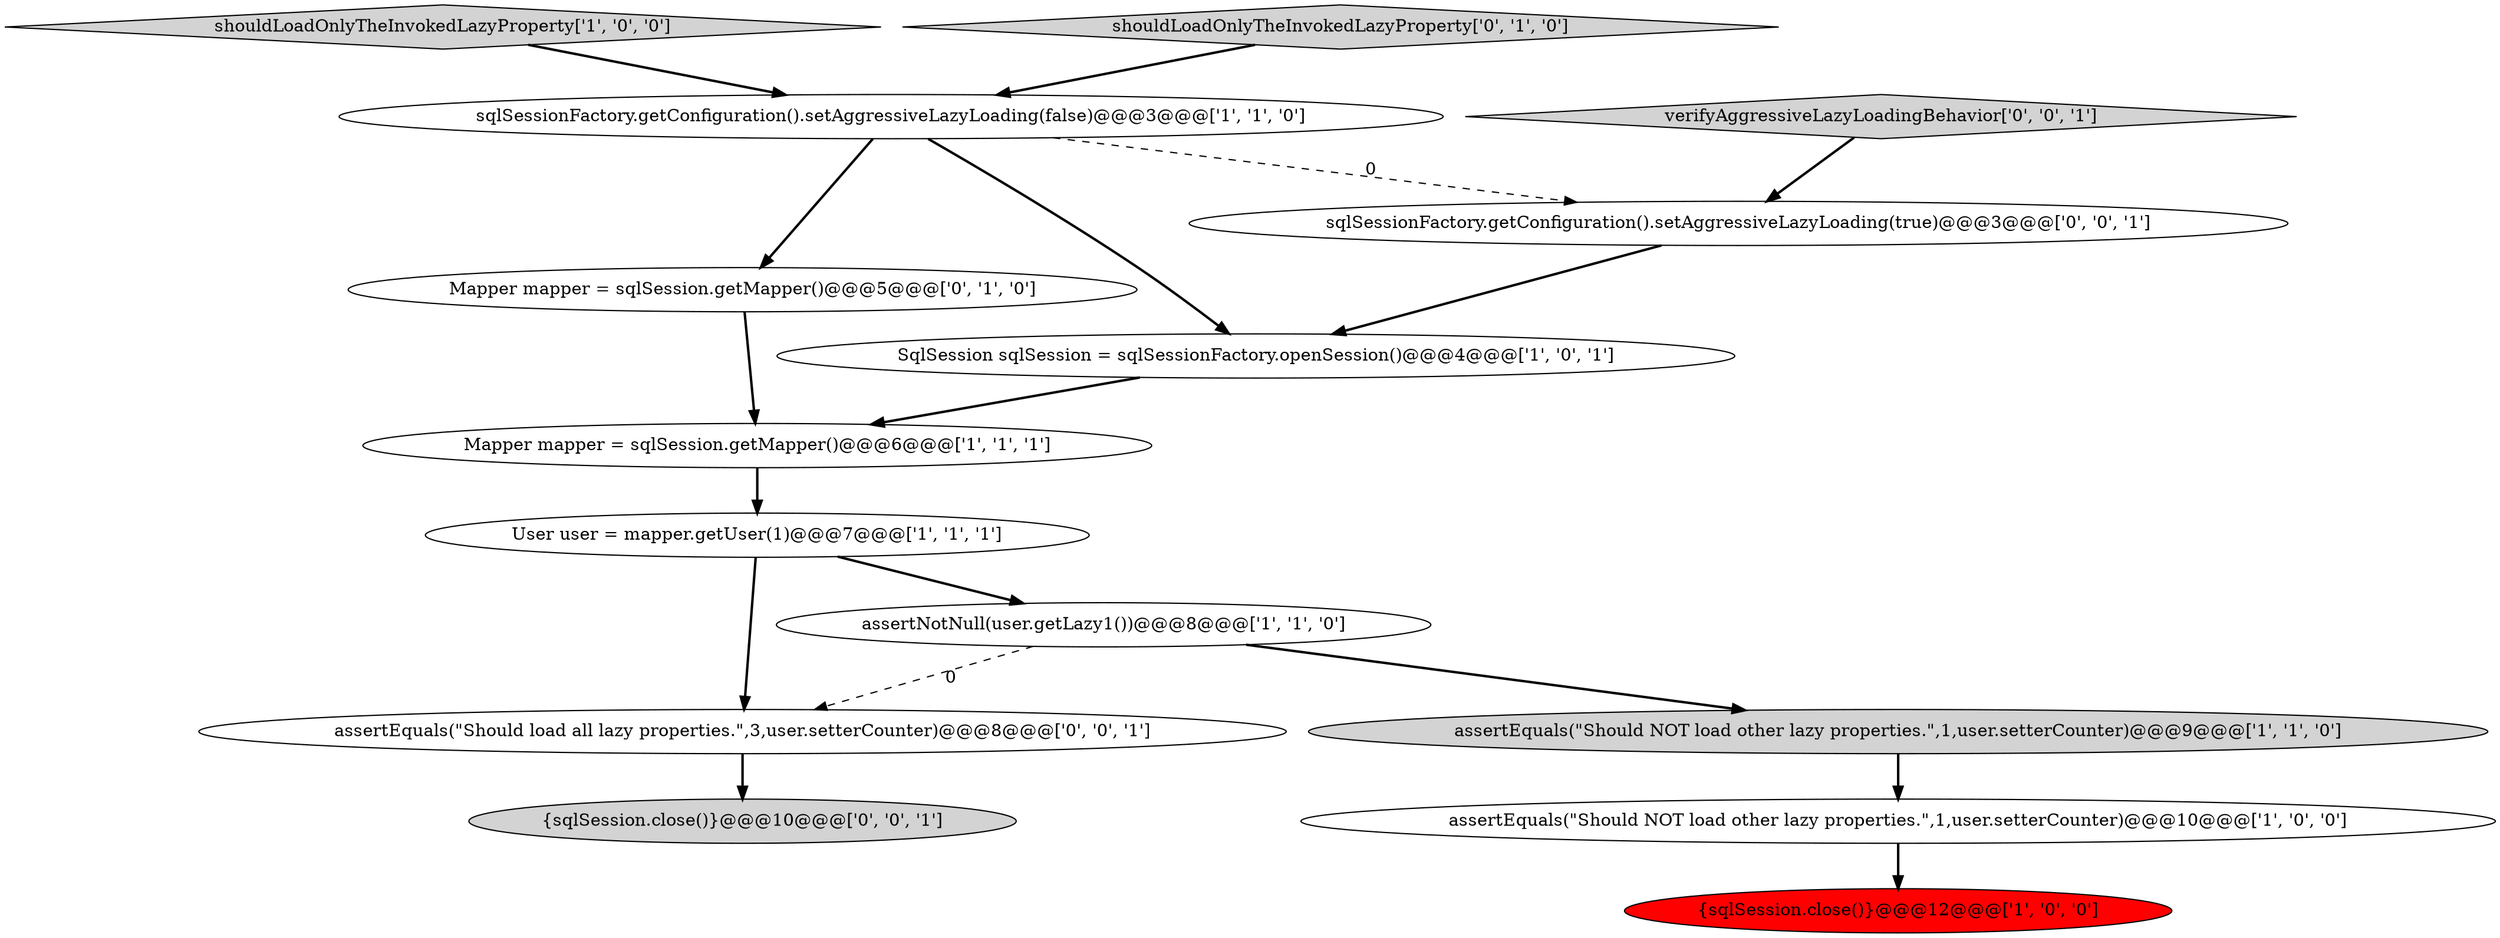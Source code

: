 digraph {
2 [style = filled, label = "shouldLoadOnlyTheInvokedLazyProperty['1', '0', '0']", fillcolor = lightgray, shape = diamond image = "AAA0AAABBB1BBB"];
0 [style = filled, label = "User user = mapper.getUser(1)@@@7@@@['1', '1', '1']", fillcolor = white, shape = ellipse image = "AAA0AAABBB1BBB"];
7 [style = filled, label = "SqlSession sqlSession = sqlSessionFactory.openSession()@@@4@@@['1', '0', '1']", fillcolor = white, shape = ellipse image = "AAA0AAABBB1BBB"];
6 [style = filled, label = "{sqlSession.close()}@@@12@@@['1', '0', '0']", fillcolor = red, shape = ellipse image = "AAA1AAABBB1BBB"];
9 [style = filled, label = "Mapper mapper = sqlSession.getMapper()@@@5@@@['0', '1', '0']", fillcolor = white, shape = ellipse image = "AAA0AAABBB2BBB"];
5 [style = filled, label = "Mapper mapper = sqlSession.getMapper()@@@6@@@['1', '1', '1']", fillcolor = white, shape = ellipse image = "AAA0AAABBB1BBB"];
10 [style = filled, label = "shouldLoadOnlyTheInvokedLazyProperty['0', '1', '0']", fillcolor = lightgray, shape = diamond image = "AAA0AAABBB2BBB"];
12 [style = filled, label = "sqlSessionFactory.getConfiguration().setAggressiveLazyLoading(true)@@@3@@@['0', '0', '1']", fillcolor = white, shape = ellipse image = "AAA0AAABBB3BBB"];
14 [style = filled, label = "verifyAggressiveLazyLoadingBehavior['0', '0', '1']", fillcolor = lightgray, shape = diamond image = "AAA0AAABBB3BBB"];
4 [style = filled, label = "assertEquals(\"Should NOT load other lazy properties.\",1,user.setterCounter)@@@9@@@['1', '1', '0']", fillcolor = lightgray, shape = ellipse image = "AAA0AAABBB1BBB"];
11 [style = filled, label = "assertEquals(\"Should load all lazy properties.\",3,user.setterCounter)@@@8@@@['0', '0', '1']", fillcolor = white, shape = ellipse image = "AAA0AAABBB3BBB"];
1 [style = filled, label = "sqlSessionFactory.getConfiguration().setAggressiveLazyLoading(false)@@@3@@@['1', '1', '0']", fillcolor = white, shape = ellipse image = "AAA0AAABBB1BBB"];
3 [style = filled, label = "assertNotNull(user.getLazy1())@@@8@@@['1', '1', '0']", fillcolor = white, shape = ellipse image = "AAA0AAABBB1BBB"];
13 [style = filled, label = "{sqlSession.close()}@@@10@@@['0', '0', '1']", fillcolor = lightgray, shape = ellipse image = "AAA0AAABBB3BBB"];
8 [style = filled, label = "assertEquals(\"Should NOT load other lazy properties.\",1,user.setterCounter)@@@10@@@['1', '0', '0']", fillcolor = white, shape = ellipse image = "AAA0AAABBB1BBB"];
9->5 [style = bold, label=""];
0->3 [style = bold, label=""];
4->8 [style = bold, label=""];
0->11 [style = bold, label=""];
1->12 [style = dashed, label="0"];
7->5 [style = bold, label=""];
8->6 [style = bold, label=""];
3->11 [style = dashed, label="0"];
5->0 [style = bold, label=""];
10->1 [style = bold, label=""];
11->13 [style = bold, label=""];
3->4 [style = bold, label=""];
1->7 [style = bold, label=""];
2->1 [style = bold, label=""];
12->7 [style = bold, label=""];
14->12 [style = bold, label=""];
1->9 [style = bold, label=""];
}
